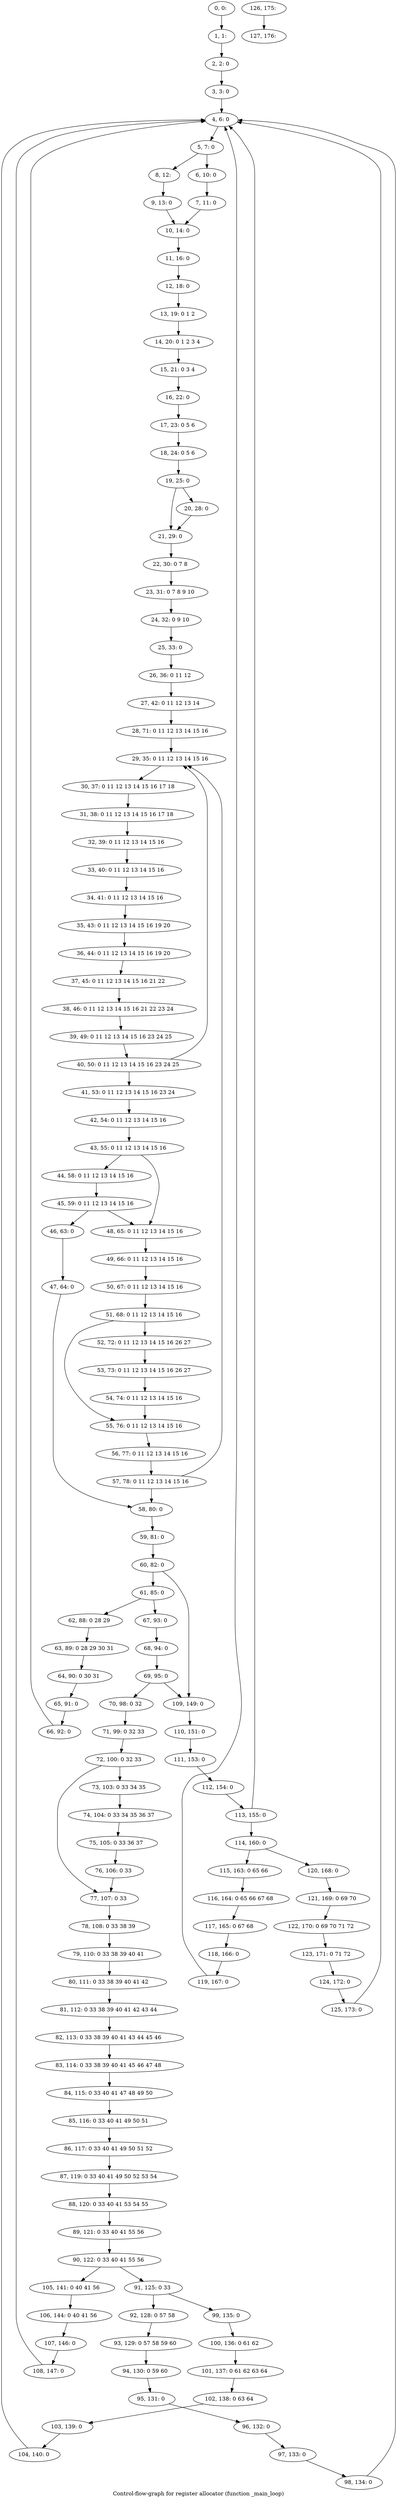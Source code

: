 digraph G {
graph [label="Control-flow-graph for register allocator (function _main_loop)"]
0[label="0, 0: "];
1[label="1, 1: "];
2[label="2, 2: 0 "];
3[label="3, 3: 0 "];
4[label="4, 6: 0 "];
5[label="5, 7: 0 "];
6[label="6, 10: 0 "];
7[label="7, 11: 0 "];
8[label="8, 12: "];
9[label="9, 13: 0 "];
10[label="10, 14: 0 "];
11[label="11, 16: 0 "];
12[label="12, 18: 0 "];
13[label="13, 19: 0 1 2 "];
14[label="14, 20: 0 1 2 3 4 "];
15[label="15, 21: 0 3 4 "];
16[label="16, 22: 0 "];
17[label="17, 23: 0 5 6 "];
18[label="18, 24: 0 5 6 "];
19[label="19, 25: 0 "];
20[label="20, 28: 0 "];
21[label="21, 29: 0 "];
22[label="22, 30: 0 7 8 "];
23[label="23, 31: 0 7 8 9 10 "];
24[label="24, 32: 0 9 10 "];
25[label="25, 33: 0 "];
26[label="26, 36: 0 11 12 "];
27[label="27, 42: 0 11 12 13 14 "];
28[label="28, 71: 0 11 12 13 14 15 16 "];
29[label="29, 35: 0 11 12 13 14 15 16 "];
30[label="30, 37: 0 11 12 13 14 15 16 17 18 "];
31[label="31, 38: 0 11 12 13 14 15 16 17 18 "];
32[label="32, 39: 0 11 12 13 14 15 16 "];
33[label="33, 40: 0 11 12 13 14 15 16 "];
34[label="34, 41: 0 11 12 13 14 15 16 "];
35[label="35, 43: 0 11 12 13 14 15 16 19 20 "];
36[label="36, 44: 0 11 12 13 14 15 16 19 20 "];
37[label="37, 45: 0 11 12 13 14 15 16 21 22 "];
38[label="38, 46: 0 11 12 13 14 15 16 21 22 23 24 "];
39[label="39, 49: 0 11 12 13 14 15 16 23 24 25 "];
40[label="40, 50: 0 11 12 13 14 15 16 23 24 25 "];
41[label="41, 53: 0 11 12 13 14 15 16 23 24 "];
42[label="42, 54: 0 11 12 13 14 15 16 "];
43[label="43, 55: 0 11 12 13 14 15 16 "];
44[label="44, 58: 0 11 12 13 14 15 16 "];
45[label="45, 59: 0 11 12 13 14 15 16 "];
46[label="46, 63: 0 "];
47[label="47, 64: 0 "];
48[label="48, 65: 0 11 12 13 14 15 16 "];
49[label="49, 66: 0 11 12 13 14 15 16 "];
50[label="50, 67: 0 11 12 13 14 15 16 "];
51[label="51, 68: 0 11 12 13 14 15 16 "];
52[label="52, 72: 0 11 12 13 14 15 16 26 27 "];
53[label="53, 73: 0 11 12 13 14 15 16 26 27 "];
54[label="54, 74: 0 11 12 13 14 15 16 "];
55[label="55, 76: 0 11 12 13 14 15 16 "];
56[label="56, 77: 0 11 12 13 14 15 16 "];
57[label="57, 78: 0 11 12 13 14 15 16 "];
58[label="58, 80: 0 "];
59[label="59, 81: 0 "];
60[label="60, 82: 0 "];
61[label="61, 85: 0 "];
62[label="62, 88: 0 28 29 "];
63[label="63, 89: 0 28 29 30 31 "];
64[label="64, 90: 0 30 31 "];
65[label="65, 91: 0 "];
66[label="66, 92: 0 "];
67[label="67, 93: 0 "];
68[label="68, 94: 0 "];
69[label="69, 95: 0 "];
70[label="70, 98: 0 32 "];
71[label="71, 99: 0 32 33 "];
72[label="72, 100: 0 32 33 "];
73[label="73, 103: 0 33 34 35 "];
74[label="74, 104: 0 33 34 35 36 37 "];
75[label="75, 105: 0 33 36 37 "];
76[label="76, 106: 0 33 "];
77[label="77, 107: 0 33 "];
78[label="78, 108: 0 33 38 39 "];
79[label="79, 110: 0 33 38 39 40 41 "];
80[label="80, 111: 0 33 38 39 40 41 42 "];
81[label="81, 112: 0 33 38 39 40 41 42 43 44 "];
82[label="82, 113: 0 33 38 39 40 41 43 44 45 46 "];
83[label="83, 114: 0 33 38 39 40 41 45 46 47 48 "];
84[label="84, 115: 0 33 40 41 47 48 49 50 "];
85[label="85, 116: 0 33 40 41 49 50 51 "];
86[label="86, 117: 0 33 40 41 49 50 51 52 "];
87[label="87, 119: 0 33 40 41 49 50 52 53 54 "];
88[label="88, 120: 0 33 40 41 53 54 55 "];
89[label="89, 121: 0 33 40 41 55 56 "];
90[label="90, 122: 0 33 40 41 55 56 "];
91[label="91, 125: 0 33 "];
92[label="92, 128: 0 57 58 "];
93[label="93, 129: 0 57 58 59 60 "];
94[label="94, 130: 0 59 60 "];
95[label="95, 131: 0 "];
96[label="96, 132: 0 "];
97[label="97, 133: 0 "];
98[label="98, 134: 0 "];
99[label="99, 135: 0 "];
100[label="100, 136: 0 61 62 "];
101[label="101, 137: 0 61 62 63 64 "];
102[label="102, 138: 0 63 64 "];
103[label="103, 139: 0 "];
104[label="104, 140: 0 "];
105[label="105, 141: 0 40 41 56 "];
106[label="106, 144: 0 40 41 56 "];
107[label="107, 146: 0 "];
108[label="108, 147: 0 "];
109[label="109, 149: 0 "];
110[label="110, 151: 0 "];
111[label="111, 153: 0 "];
112[label="112, 154: 0 "];
113[label="113, 155: 0 "];
114[label="114, 160: 0 "];
115[label="115, 163: 0 65 66 "];
116[label="116, 164: 0 65 66 67 68 "];
117[label="117, 165: 0 67 68 "];
118[label="118, 166: 0 "];
119[label="119, 167: 0 "];
120[label="120, 168: 0 "];
121[label="121, 169: 0 69 70 "];
122[label="122, 170: 0 69 70 71 72 "];
123[label="123, 171: 0 71 72 "];
124[label="124, 172: 0 "];
125[label="125, 173: 0 "];
126[label="126, 175: "];
127[label="127, 176: "];
0->1 ;
1->2 ;
2->3 ;
3->4 ;
4->5 ;
5->6 ;
5->8 ;
6->7 ;
7->10 ;
8->9 ;
9->10 ;
10->11 ;
11->12 ;
12->13 ;
13->14 ;
14->15 ;
15->16 ;
16->17 ;
17->18 ;
18->19 ;
19->20 ;
19->21 ;
20->21 ;
21->22 ;
22->23 ;
23->24 ;
24->25 ;
25->26 ;
26->27 ;
27->28 ;
28->29 ;
29->30 ;
30->31 ;
31->32 ;
32->33 ;
33->34 ;
34->35 ;
35->36 ;
36->37 ;
37->38 ;
38->39 ;
39->40 ;
40->41 ;
40->29 ;
41->42 ;
42->43 ;
43->44 ;
43->48 ;
44->45 ;
45->46 ;
45->48 ;
46->47 ;
47->58 ;
48->49 ;
49->50 ;
50->51 ;
51->52 ;
51->55 ;
52->53 ;
53->54 ;
54->55 ;
55->56 ;
56->57 ;
57->58 ;
57->29 ;
58->59 ;
59->60 ;
60->61 ;
60->109 ;
61->62 ;
61->67 ;
62->63 ;
63->64 ;
64->65 ;
65->66 ;
66->4 ;
67->68 ;
68->69 ;
69->70 ;
69->109 ;
70->71 ;
71->72 ;
72->73 ;
72->77 ;
73->74 ;
74->75 ;
75->76 ;
76->77 ;
77->78 ;
78->79 ;
79->80 ;
80->81 ;
81->82 ;
82->83 ;
83->84 ;
84->85 ;
85->86 ;
86->87 ;
87->88 ;
88->89 ;
89->90 ;
90->91 ;
90->105 ;
91->92 ;
91->99 ;
92->93 ;
93->94 ;
94->95 ;
95->96 ;
96->97 ;
97->98 ;
98->4 ;
99->100 ;
100->101 ;
101->102 ;
102->103 ;
103->104 ;
104->4 ;
105->106 ;
106->107 ;
107->108 ;
108->4 ;
109->110 ;
110->111 ;
111->112 ;
112->113 ;
113->114 ;
113->4 ;
114->115 ;
114->120 ;
115->116 ;
116->117 ;
117->118 ;
118->119 ;
119->4 ;
120->121 ;
121->122 ;
122->123 ;
123->124 ;
124->125 ;
125->4 ;
126->127 ;
}
